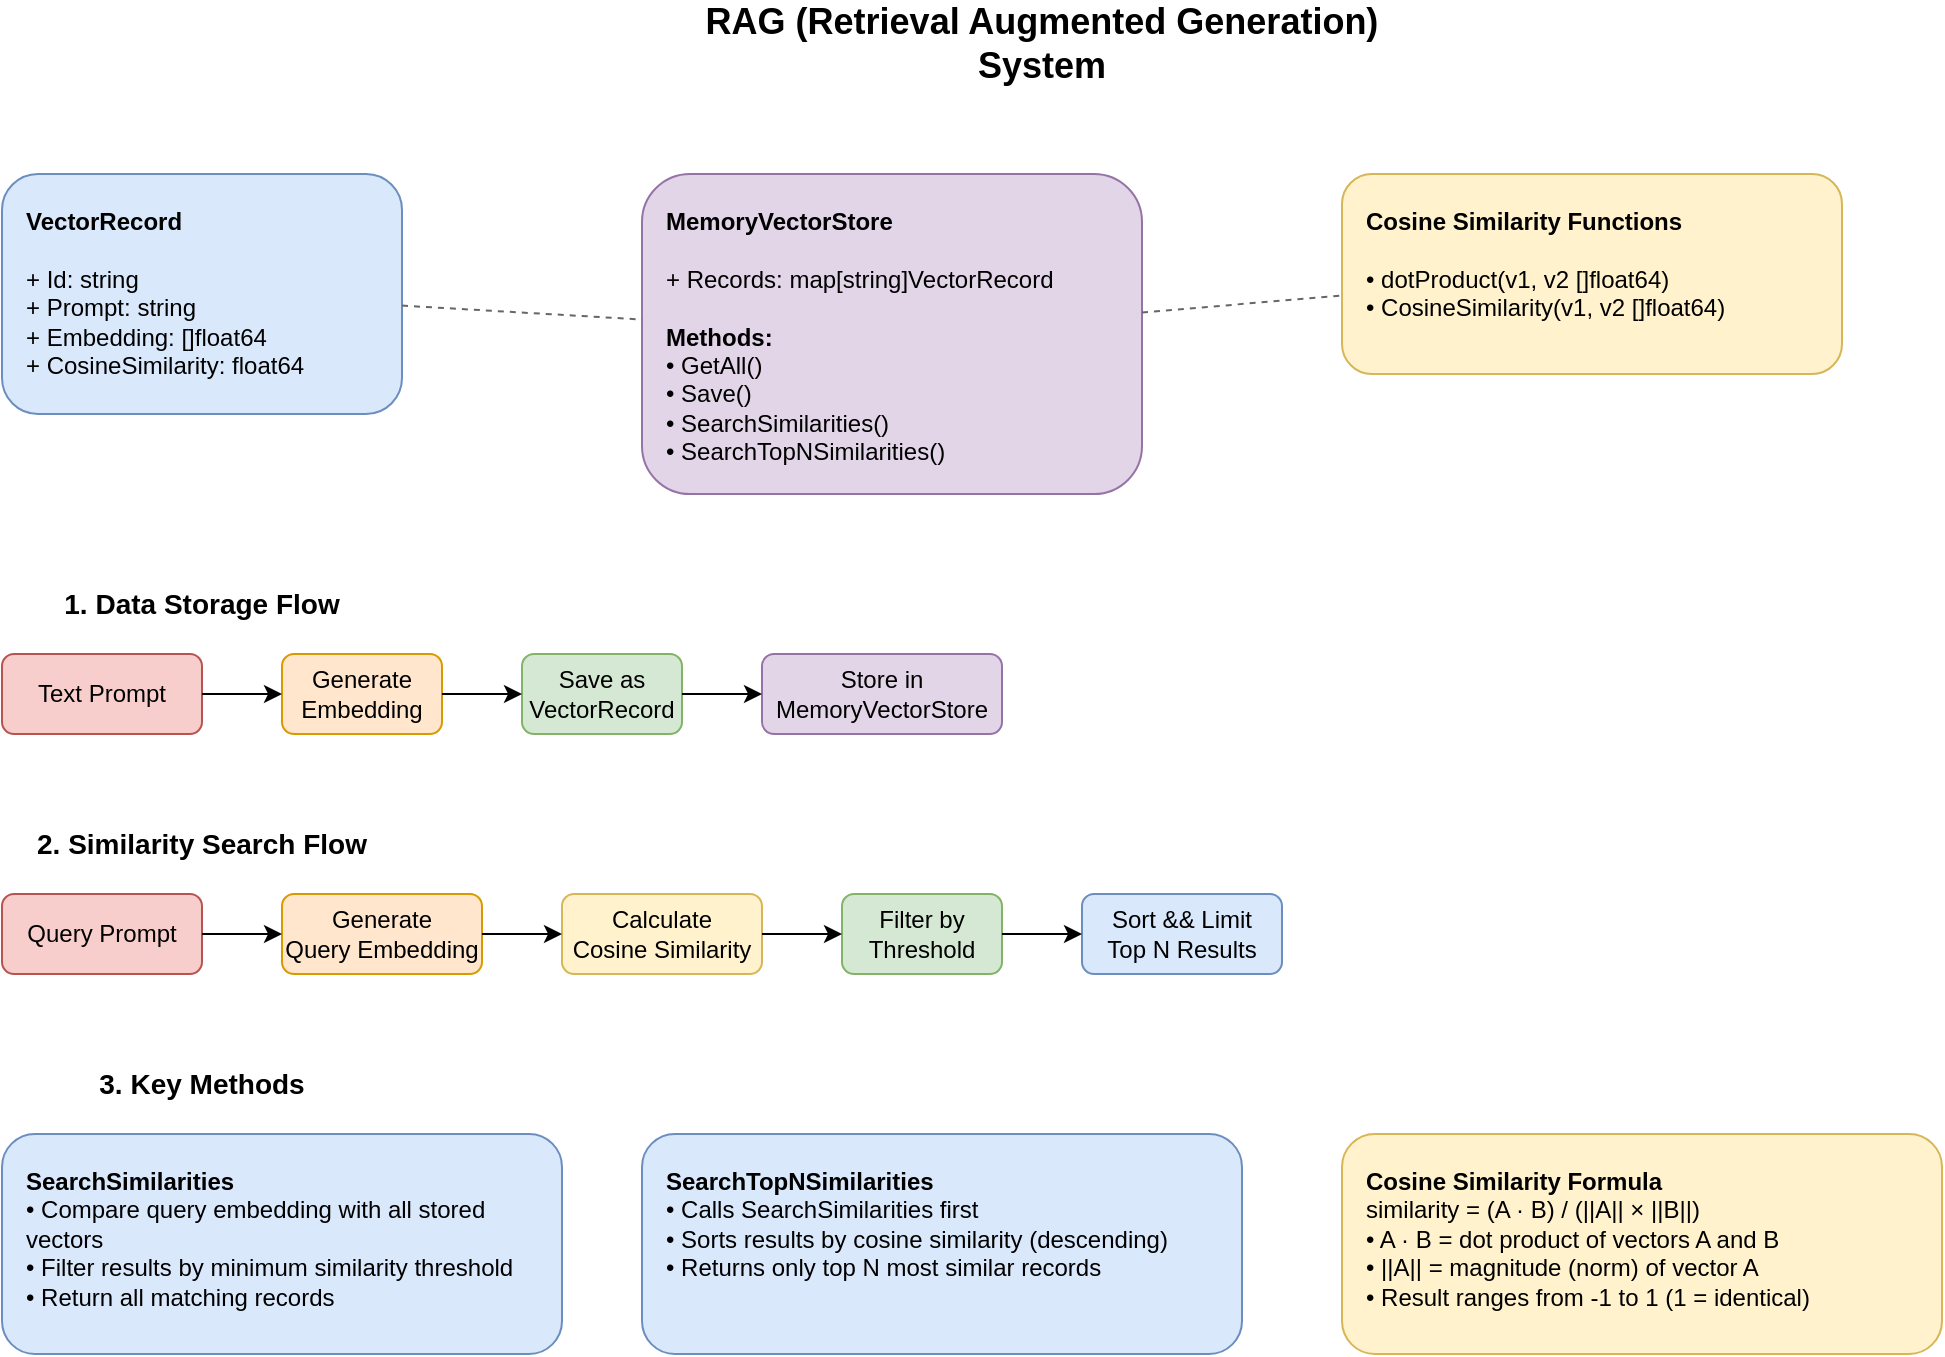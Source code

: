 <mxfile>
    <diagram name="RAG System Architecture" id="rag-system">
        <mxGraphModel dx="956" dy="575" grid="1" gridSize="10" guides="1" tooltips="1" connect="1" arrows="1" fold="1" page="1" pageScale="1" pageWidth="1200" pageHeight="900" math="0" shadow="0">
            <root>
                <mxCell id="0"/>
                <mxCell id="1" parent="0"/>
                <mxCell id="title" value="RAG (Retrieval Augmented Generation) System" style="text;html=1;strokeColor=none;fillColor=none;align=center;verticalAlign=middle;whiteSpace=wrap;rounded=0;fontSize=18;fontStyle=1;" parent="1" vertex="1">
                    <mxGeometry x="400" y="20" width="400" height="30" as="geometry"/>
                </mxCell>
                <mxCell id="vector-record" value="&lt;b&gt;VectorRecord&lt;/b&gt;&lt;br/&gt;&lt;br/&gt;+ Id: string&lt;br/&gt;+ Prompt: string&lt;br/&gt;+ Embedding: []float64&lt;br/&gt;+ CosineSimilarity: float64" style="rounded=1;whiteSpace=wrap;html=1;fillColor=#dae8fc;strokeColor=#6c8ebf;align=left;verticalAlign=top;spacingLeft=10;spacingTop=10;" parent="1" vertex="1">
                    <mxGeometry x="80" y="100" width="200" height="120" as="geometry"/>
                </mxCell>
                <mxCell id="memory-store" value="&lt;b&gt;MemoryVectorStore&lt;/b&gt;&lt;br/&gt;&lt;br/&gt;+ Records: map[string]VectorRecord&lt;br/&gt;&lt;br/&gt;&lt;b&gt;Methods:&lt;/b&gt;&lt;br/&gt;• GetAll()&lt;br/&gt;• Save()&lt;br/&gt;• SearchSimilarities()&lt;br/&gt;• SearchTopNSimilarities()" style="rounded=1;whiteSpace=wrap;html=1;fillColor=#e1d5e7;strokeColor=#9673a6;align=left;verticalAlign=top;spacingLeft=10;spacingTop=10;" parent="1" vertex="1">
                    <mxGeometry x="400" y="100" width="250" height="160" as="geometry"/>
                </mxCell>
                <mxCell id="cosine-functions" value="&lt;b&gt;Cosine Similarity Functions&lt;/b&gt;&lt;br/&gt;&lt;br/&gt;• dotProduct(v1, v2 []float64)&lt;br/&gt;• CosineSimilarity(v1, v2 []float64)" style="rounded=1;whiteSpace=wrap;html=1;fillColor=#fff2cc;strokeColor=#d6b656;align=left;verticalAlign=top;spacingLeft=10;spacingTop=10;" parent="1" vertex="1">
                    <mxGeometry x="750" y="100" width="250" height="100" as="geometry"/>
                </mxCell>
                <mxCell id="storage-flow" value="&lt;b&gt;1. Data Storage Flow&lt;/b&gt;" style="text;html=1;strokeColor=none;fillColor=none;align=center;verticalAlign=middle;whiteSpace=wrap;rounded=0;fontSize=14;fontStyle=1;" parent="1" vertex="1">
                    <mxGeometry x="80" y="300" width="200" height="30" as="geometry"/>
                </mxCell>
                <mxCell id="prompt-input" value="Text Prompt" style="rounded=1;whiteSpace=wrap;html=1;fillColor=#f8cecc;strokeColor=#b85450;" parent="1" vertex="1">
                    <mxGeometry x="80" y="340" width="100" height="40" as="geometry"/>
                </mxCell>
                <mxCell id="embedding-process" value="Generate&lt;br/&gt;Embedding" style="rounded=1;whiteSpace=wrap;html=1;fillColor=#ffe6cc;strokeColor=#d79b00;" parent="1" vertex="1">
                    <mxGeometry x="220" y="340" width="80" height="40" as="geometry"/>
                </mxCell>
                <mxCell id="save-vector" value="Save as&lt;br/&gt;VectorRecord" style="rounded=1;whiteSpace=wrap;html=1;fillColor=#d5e8d4;strokeColor=#82b366;" parent="1" vertex="1">
                    <mxGeometry x="340" y="340" width="80" height="40" as="geometry"/>
                </mxCell>
                <mxCell id="store-memory" value="Store in&lt;br/&gt;MemoryVectorStore" style="rounded=1;whiteSpace=wrap;html=1;fillColor=#e1d5e7;strokeColor=#9673a6;" parent="1" vertex="1">
                    <mxGeometry x="460" y="340" width="120" height="40" as="geometry"/>
                </mxCell>
                <mxCell id="search-flow" value="&lt;b&gt;2. Similarity Search Flow&lt;/b&gt;" style="text;html=1;strokeColor=none;fillColor=none;align=center;verticalAlign=middle;whiteSpace=wrap;rounded=0;fontSize=14;fontStyle=1;" parent="1" vertex="1">
                    <mxGeometry x="80" y="420" width="200" height="30" as="geometry"/>
                </mxCell>
                <mxCell id="query-input" value="Query Prompt" style="rounded=1;whiteSpace=wrap;html=1;fillColor=#f8cecc;strokeColor=#b85450;" parent="1" vertex="1">
                    <mxGeometry x="80" y="460" width="100" height="40" as="geometry"/>
                </mxCell>
                <mxCell id="query-embedding" value="Generate&lt;br/&gt;Query Embedding" style="rounded=1;whiteSpace=wrap;html=1;fillColor=#ffe6cc;strokeColor=#d79b00;" parent="1" vertex="1">
                    <mxGeometry x="220" y="460" width="100" height="40" as="geometry"/>
                </mxCell>
                <mxCell id="cosine-calc" value="Calculate&lt;br/&gt;Cosine Similarity" style="rounded=1;whiteSpace=wrap;html=1;fillColor=#fff2cc;strokeColor=#d6b656;" parent="1" vertex="1">
                    <mxGeometry x="360" y="460" width="100" height="40" as="geometry"/>
                </mxCell>
                <mxCell id="filter-results" value="Filter by&lt;br/&gt;Threshold" style="rounded=1;whiteSpace=wrap;html=1;fillColor=#d5e8d4;strokeColor=#82b366;" parent="1" vertex="1">
                    <mxGeometry x="500" y="460" width="80" height="40" as="geometry"/>
                </mxCell>
                <mxCell id="sort-results" value="Sort &amp;&amp; Limit&lt;br/&gt;Top N Results" style="rounded=1;whiteSpace=wrap;html=1;fillColor=#dae8fc;strokeColor=#6c8ebf;" parent="1" vertex="1">
                    <mxGeometry x="620" y="460" width="100" height="40" as="geometry"/>
                </mxCell>
                <mxCell id="methods-detail" value="&lt;b&gt;3. Key Methods&lt;/b&gt;" style="text;html=1;strokeColor=none;fillColor=none;align=center;verticalAlign=middle;whiteSpace=wrap;rounded=0;fontSize=14;fontStyle=1;" parent="1" vertex="1">
                    <mxGeometry x="80" y="540" width="200" height="30" as="geometry"/>
                </mxCell>
                <mxCell id="search-similarities" value="&lt;b&gt;SearchSimilarities&lt;/b&gt;&lt;br/&gt;• Compare query embedding with all stored vectors&lt;br/&gt;• Filter results by minimum similarity threshold&lt;br/&gt;• Return all matching records" style="rounded=1;whiteSpace=wrap;html=1;fillColor=#dae8fc;strokeColor=#6c8ebf;align=left;verticalAlign=top;spacingLeft=10;spacingTop=10;" parent="1" vertex="1">
                    <mxGeometry x="80" y="580" width="280" height="110" as="geometry"/>
                </mxCell>
                <mxCell id="search-topn" value="&lt;b&gt;SearchTopNSimilarities&lt;/b&gt;&lt;br/&gt;• Calls SearchSimilarities first&lt;br/&gt;• Sorts results by cosine similarity (descending)&lt;br/&gt;• Returns only top N most similar records" style="rounded=1;whiteSpace=wrap;html=1;fillColor=#dae8fc;strokeColor=#6c8ebf;align=left;verticalAlign=top;spacingLeft=10;spacingTop=10;" parent="1" vertex="1">
                    <mxGeometry x="400" y="580" width="300" height="110" as="geometry"/>
                </mxCell>
                <mxCell id="cosine-formula" value="&lt;b&gt;Cosine Similarity Formula&lt;/b&gt;&lt;br/&gt;similarity = (A · B) / (||A|| × ||B||)&lt;br/&gt;• A · B = dot product of vectors A and B&lt;br/&gt;• ||A|| = magnitude (norm) of vector A&lt;br/&gt;• Result ranges from -1 to 1 (1 = identical)" style="rounded=1;whiteSpace=wrap;html=1;fillColor=#fff2cc;strokeColor=#d6b656;align=left;verticalAlign=top;spacingLeft=10;spacingTop=10;" parent="1" vertex="1">
                    <mxGeometry x="750" y="580" width="300" height="110" as="geometry"/>
                </mxCell>
                <mxCell id="arrow1" style="endArrow=classic;html=1;rounded=0;" parent="1" source="prompt-input" target="embedding-process" edge="1">
                    <mxGeometry width="50" height="50" relative="1" as="geometry">
                        <mxPoint x="400" y="500" as="sourcePoint"/>
                        <mxPoint x="450" y="450" as="targetPoint"/>
                    </mxGeometry>
                </mxCell>
                <mxCell id="arrow2" style="endArrow=classic;html=1;rounded=0;" parent="1" source="embedding-process" target="save-vector" edge="1">
                    <mxGeometry width="50" height="50" relative="1" as="geometry">
                        <mxPoint x="400" y="500" as="sourcePoint"/>
                        <mxPoint x="450" y="450" as="targetPoint"/>
                    </mxGeometry>
                </mxCell>
                <mxCell id="arrow3" style="endArrow=classic;html=1;rounded=0;" parent="1" source="save-vector" target="store-memory" edge="1">
                    <mxGeometry width="50" height="50" relative="1" as="geometry">
                        <mxPoint x="400" y="500" as="sourcePoint"/>
                        <mxPoint x="450" y="450" as="targetPoint"/>
                    </mxGeometry>
                </mxCell>
                <mxCell id="arrow4" style="endArrow=classic;html=1;rounded=0;" parent="1" source="query-input" target="query-embedding" edge="1">
                    <mxGeometry width="50" height="50" relative="1" as="geometry">
                        <mxPoint x="400" y="600" as="sourcePoint"/>
                        <mxPoint x="450" y="550" as="targetPoint"/>
                    </mxGeometry>
                </mxCell>
                <mxCell id="arrow5" style="endArrow=classic;html=1;rounded=0;" parent="1" source="query-embedding" target="cosine-calc" edge="1">
                    <mxGeometry width="50" height="50" relative="1" as="geometry">
                        <mxPoint x="400" y="600" as="sourcePoint"/>
                        <mxPoint x="450" y="550" as="targetPoint"/>
                    </mxGeometry>
                </mxCell>
                <mxCell id="arrow6" style="endArrow=classic;html=1;rounded=0;" parent="1" source="cosine-calc" target="filter-results" edge="1">
                    <mxGeometry width="50" height="50" relative="1" as="geometry">
                        <mxPoint x="400" y="600" as="sourcePoint"/>
                        <mxPoint x="450" y="550" as="targetPoint"/>
                    </mxGeometry>
                </mxCell>
                <mxCell id="arrow7" style="endArrow=classic;html=1;rounded=0;" parent="1" source="filter-results" target="sort-results" edge="1">
                    <mxGeometry width="50" height="50" relative="1" as="geometry">
                        <mxPoint x="400" y="600" as="sourcePoint"/>
                        <mxPoint x="450" y="550" as="targetPoint"/>
                    </mxGeometry>
                </mxCell>
                <mxCell id="connection1" style="endArrow=none;dashed=1;html=1;rounded=0;strokeColor=#666666;" parent="1" source="vector-record" target="memory-store" edge="1">
                    <mxGeometry width="50" height="50" relative="1" as="geometry">
                        <mxPoint x="400" y="500" as="sourcePoint"/>
                        <mxPoint x="450" y="450" as="targetPoint"/>
                    </mxGeometry>
                </mxCell>
                <mxCell id="connection2" style="endArrow=none;dashed=1;html=1;rounded=0;strokeColor=#666666;" parent="1" source="memory-store" target="cosine-functions" edge="1">
                    <mxGeometry width="50" height="50" relative="1" as="geometry">
                        <mxPoint x="400" y="500" as="sourcePoint"/>
                        <mxPoint x="450" y="450" as="targetPoint"/>
                    </mxGeometry>
                </mxCell>
            </root>
        </mxGraphModel>
    </diagram>
</mxfile>